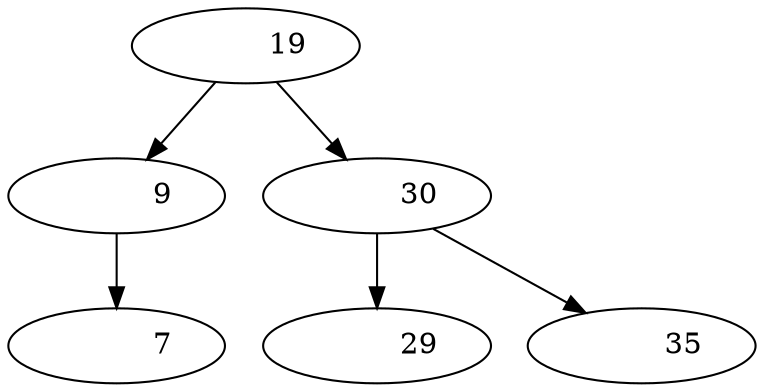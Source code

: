  digraph G {
 "Nodoebc58607-a682-4dc2-7360-ad0cf7b1ccd9"[label= "          19 "]
 "Nodoebc58607-a682-4dc2-7360-ad0cf7b1ccd9"->"Nodoead15a7c-b61f-4d5b-7852-61028d6b5356"
 "Nodoebc58607-a682-4dc2-7360-ad0cf7b1ccd9"->"Nodof6635839-baca-448b-43a8-10365f1b307b"
 "Nodoead15a7c-b61f-4d5b-7852-61028d6b5356"[label= "           9 "]
 "Nodoead15a7c-b61f-4d5b-7852-61028d6b5356"->"Nodo7232dd46-6a29-4bd2-479e-6308e7cf6609"
 "Nodo7232dd46-6a29-4bd2-479e-6308e7cf6609"[label= "           7 "]
 "Nodof6635839-baca-448b-43a8-10365f1b307b"[label= "          30 "]
 "Nodof6635839-baca-448b-43a8-10365f1b307b"->"Nodoe2c28c24-0c9e-46dd-7564-a7bffb7b9b4d"
 "Nodof6635839-baca-448b-43a8-10365f1b307b"->"Nodofc541e27-f02e-4af5-7739-40f8f4fb24d1"
 "Nodoe2c28c24-0c9e-46dd-7564-a7bffb7b9b4d"[label= "          29 "]
 "Nodofc541e27-f02e-4af5-7739-40f8f4fb24d1"[label= "          35 "]
 }
